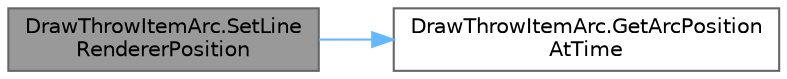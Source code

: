 digraph "DrawThrowItemArc.SetLineRendererPosition"
{
 // LATEX_PDF_SIZE
  bgcolor="transparent";
  edge [fontname=Helvetica,fontsize=10,labelfontname=Helvetica,labelfontsize=10];
  node [fontname=Helvetica,fontsize=10,shape=box,height=0.2,width=0.4];
  rankdir="LR";
  Node1 [id="Node000001",label="DrawThrowItemArc.SetLine\lRendererPosition",height=0.2,width=0.4,color="gray40", fillcolor="grey60", style="filled", fontcolor="black",tooltip="LineRendererの座標を更新"];
  Node1 -> Node2 [id="edge1_Node000001_Node000002",color="steelblue1",style="solid",tooltip=" "];
  Node2 [id="Node000002",label="DrawThrowItemArc.GetArcPosition\lAtTime",height=0.2,width=0.4,color="grey40", fillcolor="white", style="filled",URL="$class_draw_throw_item_arc.html#a8364bad4948399d8451ec49c9eea07b1",tooltip="指定時間に対するアーチの放物線上の座標を返す"];
}
